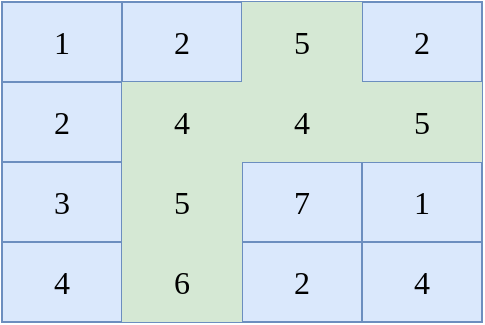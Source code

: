 <mxfile version="24.2.5" type="device">
  <diagram name="Page-1" id="LjialnSXJTE5UOslRlPB">
    <mxGraphModel dx="1420" dy="821" grid="1" gridSize="10" guides="1" tooltips="1" connect="1" arrows="1" fold="1" page="1" pageScale="1" pageWidth="850" pageHeight="1100" math="0" shadow="0">
      <root>
        <mxCell id="0" />
        <mxCell id="1" parent="0" />
        <mxCell id="t7w0U8cKZIDYZXpymrYo-1" value="" style="shape=table;startSize=0;container=1;collapsible=0;childLayout=tableLayout;fontSize=16;rounded=1;shadow=0;strokeColor=#6c8ebf;strokeWidth=1;fontFamily=Ubuntu;fontStyle=0;fillColor=#dae8fc;swimlaneBody=0;swimlaneHead=0;" vertex="1" parent="1">
          <mxGeometry x="230" y="260" width="240" height="160" as="geometry" />
        </mxCell>
        <mxCell id="t7w0U8cKZIDYZXpymrYo-17" style="shape=tableRow;horizontal=0;startSize=0;swimlaneHead=0;swimlaneBody=0;strokeColor=inherit;top=0;left=0;bottom=0;right=0;collapsible=0;dropTarget=0;fillColor=none;points=[[0,0.5],[1,0.5]];portConstraint=eastwest;fontSize=16;rounded=1;shadow=0;strokeWidth=1;fontFamily=Ubuntu;fontStyle=0;" vertex="1" parent="t7w0U8cKZIDYZXpymrYo-1">
          <mxGeometry width="240" height="40" as="geometry" />
        </mxCell>
        <mxCell id="t7w0U8cKZIDYZXpymrYo-18" value="1" style="shape=partialRectangle;html=1;whiteSpace=wrap;connectable=0;strokeColor=inherit;overflow=hidden;fillColor=none;top=0;left=0;bottom=0;right=0;pointerEvents=1;fontSize=16;rounded=1;shadow=0;strokeWidth=1;fontFamily=Ubuntu;fontStyle=0;" vertex="1" parent="t7w0U8cKZIDYZXpymrYo-17">
          <mxGeometry width="60" height="40" as="geometry">
            <mxRectangle width="60" height="40" as="alternateBounds" />
          </mxGeometry>
        </mxCell>
        <mxCell id="t7w0U8cKZIDYZXpymrYo-19" value="2" style="shape=partialRectangle;html=1;whiteSpace=wrap;connectable=0;strokeColor=inherit;overflow=hidden;fillColor=none;top=0;left=0;bottom=0;right=0;pointerEvents=1;fontSize=16;rounded=1;shadow=0;strokeWidth=1;fontFamily=Ubuntu;fontStyle=0;" vertex="1" parent="t7w0U8cKZIDYZXpymrYo-17">
          <mxGeometry x="60" width="60" height="40" as="geometry">
            <mxRectangle width="60" height="40" as="alternateBounds" />
          </mxGeometry>
        </mxCell>
        <mxCell id="t7w0U8cKZIDYZXpymrYo-20" value="5" style="shape=partialRectangle;html=1;whiteSpace=wrap;connectable=0;strokeColor=#82b366;overflow=hidden;fillColor=#d5e8d4;top=0;left=0;bottom=0;right=0;pointerEvents=1;fontSize=16;rounded=1;shadow=0;strokeWidth=1;fontFamily=Ubuntu;fontStyle=0;" vertex="1" parent="t7w0U8cKZIDYZXpymrYo-17">
          <mxGeometry x="120" width="60" height="40" as="geometry">
            <mxRectangle width="60" height="40" as="alternateBounds" />
          </mxGeometry>
        </mxCell>
        <mxCell id="t7w0U8cKZIDYZXpymrYo-21" value="2" style="shape=partialRectangle;html=1;whiteSpace=wrap;connectable=0;strokeColor=inherit;overflow=hidden;fillColor=none;top=0;left=0;bottom=0;right=0;pointerEvents=1;fontSize=16;rounded=1;shadow=0;strokeWidth=1;fontFamily=Ubuntu;fontStyle=0;" vertex="1" parent="t7w0U8cKZIDYZXpymrYo-17">
          <mxGeometry x="180" width="60" height="40" as="geometry">
            <mxRectangle width="60" height="40" as="alternateBounds" />
          </mxGeometry>
        </mxCell>
        <mxCell id="t7w0U8cKZIDYZXpymrYo-2" value="" style="shape=tableRow;horizontal=0;startSize=0;swimlaneHead=0;swimlaneBody=0;strokeColor=inherit;top=0;left=0;bottom=0;right=0;collapsible=0;dropTarget=0;fillColor=none;points=[[0,0.5],[1,0.5]];portConstraint=eastwest;fontSize=16;rounded=1;shadow=0;strokeWidth=1;fontFamily=Ubuntu;fontStyle=0;" vertex="1" parent="t7w0U8cKZIDYZXpymrYo-1">
          <mxGeometry y="40" width="240" height="40" as="geometry" />
        </mxCell>
        <mxCell id="t7w0U8cKZIDYZXpymrYo-14" value="2" style="shape=partialRectangle;html=1;whiteSpace=wrap;connectable=0;strokeColor=inherit;overflow=hidden;fillColor=none;top=0;left=0;bottom=0;right=0;pointerEvents=1;fontSize=16;rounded=1;shadow=0;strokeWidth=1;fontFamily=Ubuntu;fontStyle=0;" vertex="1" parent="t7w0U8cKZIDYZXpymrYo-2">
          <mxGeometry width="60" height="40" as="geometry">
            <mxRectangle width="60" height="40" as="alternateBounds" />
          </mxGeometry>
        </mxCell>
        <mxCell id="t7w0U8cKZIDYZXpymrYo-3" value="4" style="shape=partialRectangle;html=1;whiteSpace=wrap;connectable=0;strokeColor=#82b366;overflow=hidden;fillColor=#d5e8d4;top=0;left=0;bottom=0;right=0;pointerEvents=1;fontSize=16;rounded=1;shadow=0;strokeWidth=1;fontFamily=Ubuntu;fontStyle=0;" vertex="1" parent="t7w0U8cKZIDYZXpymrYo-2">
          <mxGeometry x="60" width="60" height="40" as="geometry">
            <mxRectangle width="60" height="40" as="alternateBounds" />
          </mxGeometry>
        </mxCell>
        <mxCell id="t7w0U8cKZIDYZXpymrYo-4" value="4" style="shape=partialRectangle;html=1;whiteSpace=wrap;connectable=0;strokeColor=#82b366;overflow=hidden;fillColor=#d5e8d4;top=0;left=0;bottom=0;right=0;pointerEvents=1;fontSize=16;rounded=1;shadow=0;strokeWidth=1;fontFamily=Ubuntu;fontStyle=0;" vertex="1" parent="t7w0U8cKZIDYZXpymrYo-2">
          <mxGeometry x="120" width="60" height="40" as="geometry">
            <mxRectangle width="60" height="40" as="alternateBounds" />
          </mxGeometry>
        </mxCell>
        <mxCell id="t7w0U8cKZIDYZXpymrYo-5" value="5" style="shape=partialRectangle;html=1;whiteSpace=wrap;connectable=0;strokeColor=#82b366;overflow=hidden;fillColor=#d5e8d4;top=0;left=0;bottom=0;right=0;pointerEvents=1;fontSize=16;rounded=1;shadow=0;strokeWidth=1;fontFamily=Ubuntu;fontStyle=0;" vertex="1" parent="t7w0U8cKZIDYZXpymrYo-2">
          <mxGeometry x="180" width="60" height="40" as="geometry">
            <mxRectangle width="60" height="40" as="alternateBounds" />
          </mxGeometry>
        </mxCell>
        <mxCell id="t7w0U8cKZIDYZXpymrYo-6" value="" style="shape=tableRow;horizontal=0;startSize=0;swimlaneHead=0;swimlaneBody=0;strokeColor=inherit;top=0;left=0;bottom=0;right=0;collapsible=0;dropTarget=0;fillColor=none;points=[[0,0.5],[1,0.5]];portConstraint=eastwest;fontSize=16;rounded=1;shadow=0;strokeWidth=1;fontFamily=Ubuntu;fontStyle=0;" vertex="1" parent="t7w0U8cKZIDYZXpymrYo-1">
          <mxGeometry y="80" width="240" height="40" as="geometry" />
        </mxCell>
        <mxCell id="t7w0U8cKZIDYZXpymrYo-15" value="3" style="shape=partialRectangle;html=1;whiteSpace=wrap;connectable=0;strokeColor=inherit;overflow=hidden;fillColor=none;top=0;left=0;bottom=0;right=0;pointerEvents=1;fontSize=16;rounded=1;shadow=0;strokeWidth=1;fontFamily=Ubuntu;fontStyle=0;" vertex="1" parent="t7w0U8cKZIDYZXpymrYo-6">
          <mxGeometry width="60" height="40" as="geometry">
            <mxRectangle width="60" height="40" as="alternateBounds" />
          </mxGeometry>
        </mxCell>
        <mxCell id="t7w0U8cKZIDYZXpymrYo-7" value="5" style="shape=partialRectangle;html=1;whiteSpace=wrap;connectable=0;strokeColor=#82b366;overflow=hidden;fillColor=#d5e8d4;top=0;left=0;bottom=0;right=0;pointerEvents=1;fontSize=16;rounded=1;shadow=0;strokeWidth=1;fontFamily=Ubuntu;fontStyle=0;" vertex="1" parent="t7w0U8cKZIDYZXpymrYo-6">
          <mxGeometry x="60" width="60" height="40" as="geometry">
            <mxRectangle width="60" height="40" as="alternateBounds" />
          </mxGeometry>
        </mxCell>
        <mxCell id="t7w0U8cKZIDYZXpymrYo-8" value="7" style="shape=partialRectangle;html=1;whiteSpace=wrap;connectable=0;strokeColor=inherit;overflow=hidden;fillColor=none;top=0;left=0;bottom=0;right=0;pointerEvents=1;fontSize=16;rounded=1;shadow=0;strokeWidth=1;fontFamily=Ubuntu;fontStyle=0;" vertex="1" parent="t7w0U8cKZIDYZXpymrYo-6">
          <mxGeometry x="120" width="60" height="40" as="geometry">
            <mxRectangle width="60" height="40" as="alternateBounds" />
          </mxGeometry>
        </mxCell>
        <mxCell id="t7w0U8cKZIDYZXpymrYo-9" value="1" style="shape=partialRectangle;html=1;whiteSpace=wrap;connectable=0;strokeColor=inherit;overflow=hidden;fillColor=none;top=0;left=0;bottom=0;right=0;pointerEvents=1;fontSize=16;rounded=1;shadow=0;strokeWidth=1;fontFamily=Ubuntu;fontStyle=0;" vertex="1" parent="t7w0U8cKZIDYZXpymrYo-6">
          <mxGeometry x="180" width="60" height="40" as="geometry">
            <mxRectangle width="60" height="40" as="alternateBounds" />
          </mxGeometry>
        </mxCell>
        <mxCell id="t7w0U8cKZIDYZXpymrYo-10" value="" style="shape=tableRow;horizontal=0;startSize=0;swimlaneHead=0;swimlaneBody=0;strokeColor=inherit;top=0;left=0;bottom=0;right=0;collapsible=0;dropTarget=0;fillColor=none;points=[[0,0.5],[1,0.5]];portConstraint=eastwest;fontSize=16;rounded=1;shadow=0;strokeWidth=1;fontFamily=Ubuntu;fontStyle=0;" vertex="1" parent="t7w0U8cKZIDYZXpymrYo-1">
          <mxGeometry y="120" width="240" height="40" as="geometry" />
        </mxCell>
        <mxCell id="t7w0U8cKZIDYZXpymrYo-16" value="4" style="shape=partialRectangle;html=1;whiteSpace=wrap;connectable=0;strokeColor=inherit;overflow=hidden;fillColor=none;top=0;left=0;bottom=0;right=0;pointerEvents=1;fontSize=16;rounded=1;shadow=0;strokeWidth=1;fontFamily=Ubuntu;fontStyle=0;" vertex="1" parent="t7w0U8cKZIDYZXpymrYo-10">
          <mxGeometry width="60" height="40" as="geometry">
            <mxRectangle width="60" height="40" as="alternateBounds" />
          </mxGeometry>
        </mxCell>
        <mxCell id="t7w0U8cKZIDYZXpymrYo-11" value="6" style="shape=partialRectangle;html=1;whiteSpace=wrap;connectable=0;strokeColor=#82b366;overflow=hidden;fillColor=#d5e8d4;top=0;left=0;bottom=0;right=0;pointerEvents=1;fontSize=16;rounded=1;shadow=0;strokeWidth=1;fontFamily=Ubuntu;fontStyle=0;" vertex="1" parent="t7w0U8cKZIDYZXpymrYo-10">
          <mxGeometry x="60" width="60" height="40" as="geometry">
            <mxRectangle width="60" height="40" as="alternateBounds" />
          </mxGeometry>
        </mxCell>
        <mxCell id="t7w0U8cKZIDYZXpymrYo-12" value="2" style="shape=partialRectangle;html=1;whiteSpace=wrap;connectable=0;strokeColor=inherit;overflow=hidden;fillColor=none;top=0;left=0;bottom=0;right=0;pointerEvents=1;fontSize=16;rounded=1;shadow=0;strokeWidth=1;fontFamily=Ubuntu;fontStyle=0;" vertex="1" parent="t7w0U8cKZIDYZXpymrYo-10">
          <mxGeometry x="120" width="60" height="40" as="geometry">
            <mxRectangle width="60" height="40" as="alternateBounds" />
          </mxGeometry>
        </mxCell>
        <mxCell id="t7w0U8cKZIDYZXpymrYo-13" value="4" style="shape=partialRectangle;html=1;whiteSpace=wrap;connectable=0;strokeColor=inherit;overflow=hidden;fillColor=none;top=0;left=0;bottom=0;right=0;pointerEvents=1;fontSize=16;rounded=1;shadow=0;strokeWidth=1;fontFamily=Ubuntu;fontStyle=0;" vertex="1" parent="t7w0U8cKZIDYZXpymrYo-10">
          <mxGeometry x="180" width="60" height="40" as="geometry">
            <mxRectangle width="60" height="40" as="alternateBounds" />
          </mxGeometry>
        </mxCell>
      </root>
    </mxGraphModel>
  </diagram>
</mxfile>
